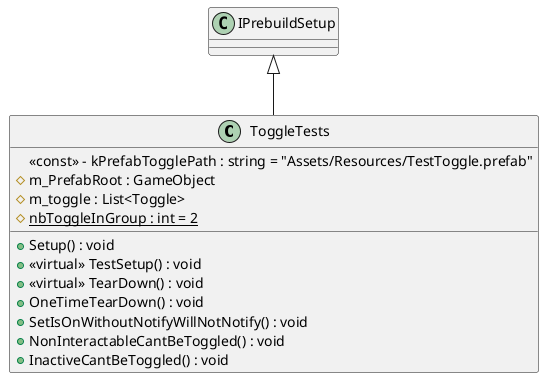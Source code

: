 @startuml
class ToggleTests {
    <<const>> - kPrefabTogglePath : string = "Assets/Resources/TestToggle.prefab"
    # m_PrefabRoot : GameObject
    # m_toggle : List<Toggle>
    # {static} nbToggleInGroup : int = 2
    + Setup() : void
    + <<virtual>> TestSetup() : void
    + <<virtual>> TearDown() : void
    + OneTimeTearDown() : void
    + SetIsOnWithoutNotifyWillNotNotify() : void
    + NonInteractableCantBeToggled() : void
    + InactiveCantBeToggled() : void
}
IPrebuildSetup <|-- ToggleTests
@enduml
